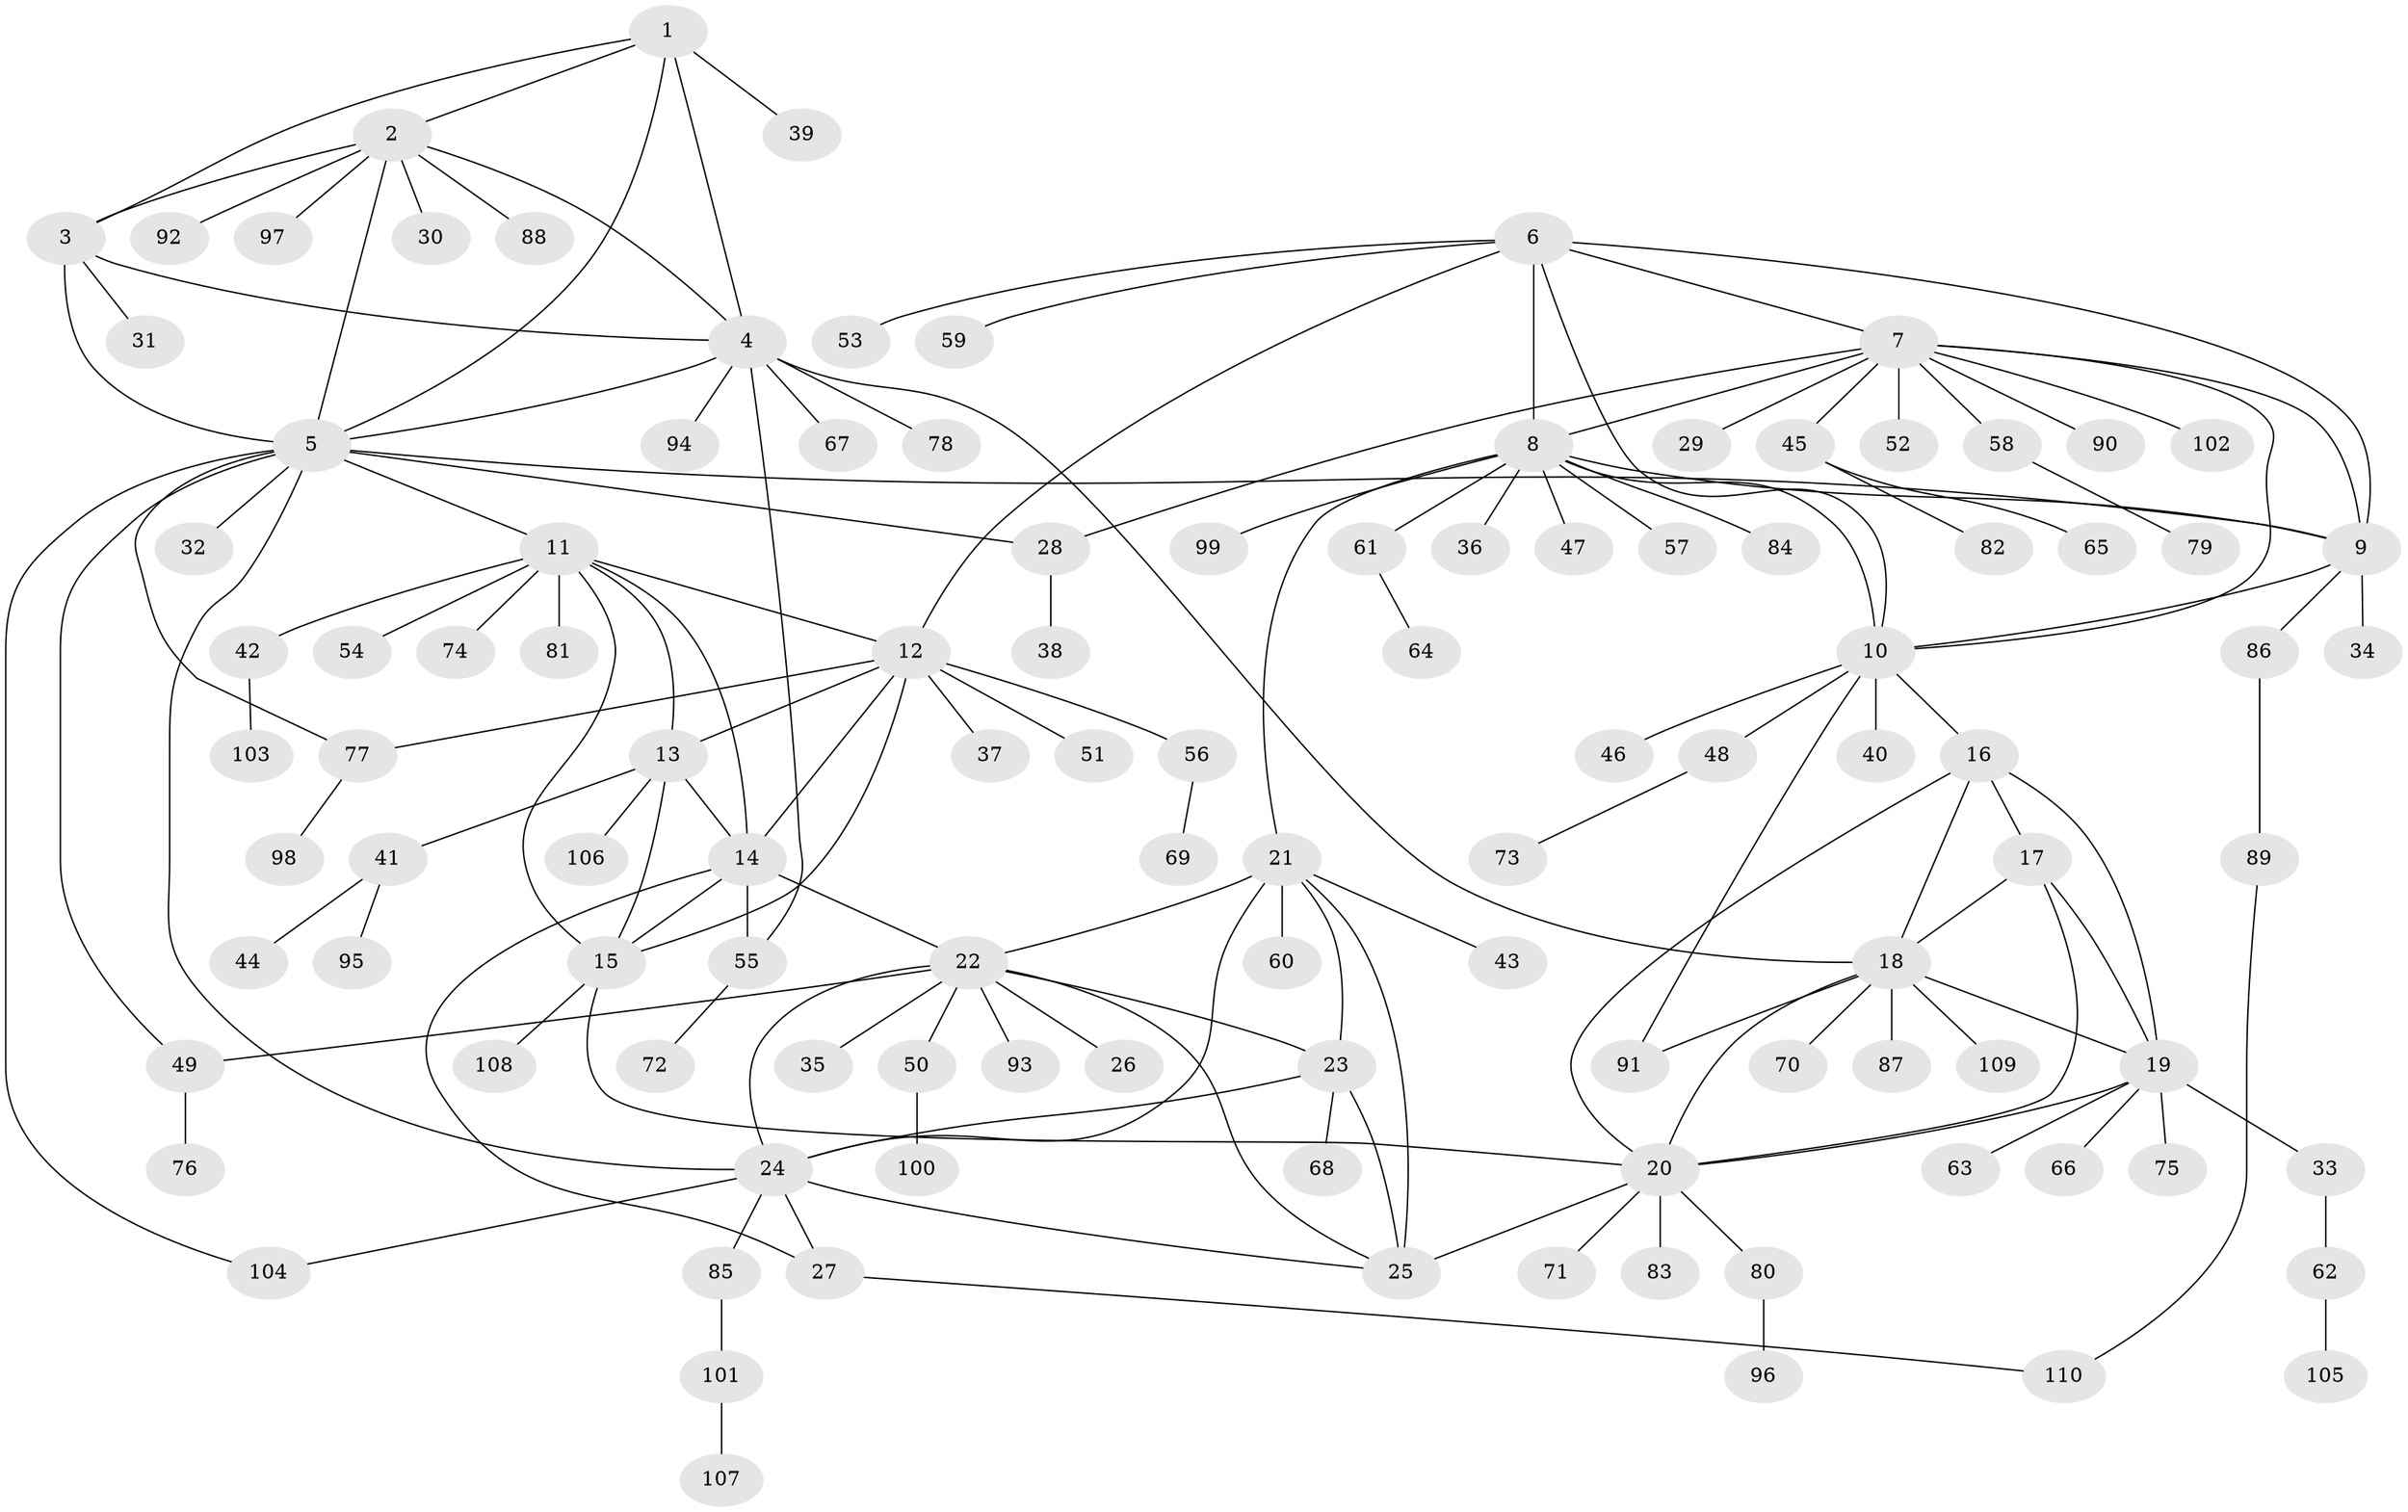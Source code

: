 // coarse degree distribution, {5: 0.03529411764705882, 6: 0.047058823529411764, 7: 0.047058823529411764, 9: 0.023529411764705882, 12: 0.011764705882352941, 10: 0.011764705882352941, 11: 0.011764705882352941, 4: 0.011764705882352941, 8: 0.03529411764705882, 3: 0.047058823529411764, 1: 0.5882352941176471, 2: 0.12941176470588237}
// Generated by graph-tools (version 1.1) at 2025/52/02/27/25 19:52:17]
// undirected, 110 vertices, 153 edges
graph export_dot {
graph [start="1"]
  node [color=gray90,style=filled];
  1;
  2;
  3;
  4;
  5;
  6;
  7;
  8;
  9;
  10;
  11;
  12;
  13;
  14;
  15;
  16;
  17;
  18;
  19;
  20;
  21;
  22;
  23;
  24;
  25;
  26;
  27;
  28;
  29;
  30;
  31;
  32;
  33;
  34;
  35;
  36;
  37;
  38;
  39;
  40;
  41;
  42;
  43;
  44;
  45;
  46;
  47;
  48;
  49;
  50;
  51;
  52;
  53;
  54;
  55;
  56;
  57;
  58;
  59;
  60;
  61;
  62;
  63;
  64;
  65;
  66;
  67;
  68;
  69;
  70;
  71;
  72;
  73;
  74;
  75;
  76;
  77;
  78;
  79;
  80;
  81;
  82;
  83;
  84;
  85;
  86;
  87;
  88;
  89;
  90;
  91;
  92;
  93;
  94;
  95;
  96;
  97;
  98;
  99;
  100;
  101;
  102;
  103;
  104;
  105;
  106;
  107;
  108;
  109;
  110;
  1 -- 2;
  1 -- 3;
  1 -- 4;
  1 -- 5;
  1 -- 39;
  2 -- 3;
  2 -- 4;
  2 -- 5;
  2 -- 30;
  2 -- 88;
  2 -- 92;
  2 -- 97;
  3 -- 4;
  3 -- 5;
  3 -- 31;
  4 -- 5;
  4 -- 18;
  4 -- 55;
  4 -- 67;
  4 -- 78;
  4 -- 94;
  5 -- 9;
  5 -- 11;
  5 -- 24;
  5 -- 28;
  5 -- 32;
  5 -- 49;
  5 -- 77;
  5 -- 104;
  6 -- 7;
  6 -- 8;
  6 -- 9;
  6 -- 10;
  6 -- 12;
  6 -- 53;
  6 -- 59;
  7 -- 8;
  7 -- 9;
  7 -- 10;
  7 -- 28;
  7 -- 29;
  7 -- 45;
  7 -- 52;
  7 -- 58;
  7 -- 90;
  7 -- 102;
  8 -- 9;
  8 -- 10;
  8 -- 21;
  8 -- 36;
  8 -- 47;
  8 -- 57;
  8 -- 61;
  8 -- 84;
  8 -- 99;
  9 -- 10;
  9 -- 34;
  9 -- 86;
  10 -- 16;
  10 -- 40;
  10 -- 46;
  10 -- 48;
  10 -- 91;
  11 -- 12;
  11 -- 13;
  11 -- 14;
  11 -- 15;
  11 -- 42;
  11 -- 54;
  11 -- 74;
  11 -- 81;
  12 -- 13;
  12 -- 14;
  12 -- 15;
  12 -- 37;
  12 -- 51;
  12 -- 56;
  12 -- 77;
  13 -- 14;
  13 -- 15;
  13 -- 41;
  13 -- 106;
  14 -- 15;
  14 -- 22;
  14 -- 27;
  14 -- 55;
  15 -- 20;
  15 -- 108;
  16 -- 17;
  16 -- 18;
  16 -- 19;
  16 -- 20;
  17 -- 18;
  17 -- 19;
  17 -- 20;
  18 -- 19;
  18 -- 20;
  18 -- 70;
  18 -- 87;
  18 -- 91;
  18 -- 109;
  19 -- 20;
  19 -- 33;
  19 -- 63;
  19 -- 66;
  19 -- 75;
  20 -- 25;
  20 -- 71;
  20 -- 80;
  20 -- 83;
  21 -- 22;
  21 -- 23;
  21 -- 24;
  21 -- 25;
  21 -- 43;
  21 -- 60;
  22 -- 23;
  22 -- 24;
  22 -- 25;
  22 -- 26;
  22 -- 35;
  22 -- 49;
  22 -- 50;
  22 -- 93;
  23 -- 24;
  23 -- 25;
  23 -- 68;
  24 -- 25;
  24 -- 27;
  24 -- 85;
  24 -- 104;
  27 -- 110;
  28 -- 38;
  33 -- 62;
  41 -- 44;
  41 -- 95;
  42 -- 103;
  45 -- 65;
  45 -- 82;
  48 -- 73;
  49 -- 76;
  50 -- 100;
  55 -- 72;
  56 -- 69;
  58 -- 79;
  61 -- 64;
  62 -- 105;
  77 -- 98;
  80 -- 96;
  85 -- 101;
  86 -- 89;
  89 -- 110;
  101 -- 107;
}

